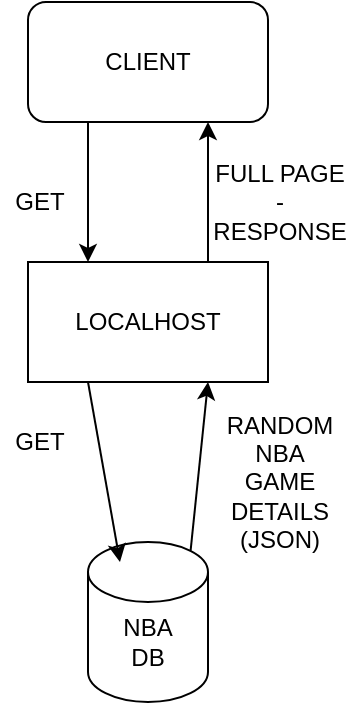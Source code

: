 <mxfile version="15.0.6" type="device"><diagram id="C5RBs43oDa-KdzZeNtuy" name="Page-1"><mxGraphModel dx="1422" dy="780" grid="1" gridSize="10" guides="1" tooltips="1" connect="1" arrows="1" fold="1" page="1" pageScale="1" pageWidth="827" pageHeight="1169" math="0" shadow="0"><root><mxCell id="WIyWlLk6GJQsqaUBKTNV-0"/><mxCell id="WIyWlLk6GJQsqaUBKTNV-1" parent="WIyWlLk6GJQsqaUBKTNV-0"/><mxCell id="iEYcUQg1vsVvhyxxaqpb-0" value="CLIENT" style="rounded=1;whiteSpace=wrap;html=1;" vertex="1" parent="WIyWlLk6GJQsqaUBKTNV-1"><mxGeometry x="354" y="100" width="120" height="60" as="geometry"/></mxCell><mxCell id="iEYcUQg1vsVvhyxxaqpb-1" value="LOCALHOST" style="rounded=0;whiteSpace=wrap;html=1;" vertex="1" parent="WIyWlLk6GJQsqaUBKTNV-1"><mxGeometry x="354" y="230" width="120" height="60" as="geometry"/></mxCell><mxCell id="iEYcUQg1vsVvhyxxaqpb-5" value="GET " style="text;html=1;strokeColor=none;fillColor=none;align=center;verticalAlign=middle;whiteSpace=wrap;rounded=0;" vertex="1" parent="WIyWlLk6GJQsqaUBKTNV-1"><mxGeometry x="340" y="190" width="40" height="20" as="geometry"/></mxCell><mxCell id="iEYcUQg1vsVvhyxxaqpb-7" value="" style="endArrow=classic;html=1;exitX=0.25;exitY=1;exitDx=0;exitDy=0;" edge="1" parent="WIyWlLk6GJQsqaUBKTNV-1" source="iEYcUQg1vsVvhyxxaqpb-0"><mxGeometry width="50" height="50" relative="1" as="geometry"><mxPoint x="340" y="420" as="sourcePoint"/><mxPoint x="384" y="230" as="targetPoint"/></mxGeometry></mxCell><mxCell id="iEYcUQg1vsVvhyxxaqpb-8" value="" style="shape=cylinder3;whiteSpace=wrap;html=1;boundedLbl=1;backgroundOutline=1;size=15;" vertex="1" parent="WIyWlLk6GJQsqaUBKTNV-1"><mxGeometry x="384" y="370" width="60" height="80" as="geometry"/></mxCell><mxCell id="iEYcUQg1vsVvhyxxaqpb-9" value="NBA DB" style="text;html=1;strokeColor=none;fillColor=none;align=center;verticalAlign=middle;whiteSpace=wrap;rounded=0;" vertex="1" parent="WIyWlLk6GJQsqaUBKTNV-1"><mxGeometry x="394" y="410" width="40" height="20" as="geometry"/></mxCell><mxCell id="iEYcUQg1vsVvhyxxaqpb-10" value="" style="endArrow=classic;html=1;exitX=0.25;exitY=1;exitDx=0;exitDy=0;" edge="1" parent="WIyWlLk6GJQsqaUBKTNV-1" source="iEYcUQg1vsVvhyxxaqpb-1"><mxGeometry width="50" height="50" relative="1" as="geometry"><mxPoint x="340" y="420" as="sourcePoint"/><mxPoint x="400" y="380" as="targetPoint"/></mxGeometry></mxCell><mxCell id="iEYcUQg1vsVvhyxxaqpb-11" value="GET" style="text;html=1;strokeColor=none;fillColor=none;align=center;verticalAlign=middle;whiteSpace=wrap;rounded=0;" vertex="1" parent="WIyWlLk6GJQsqaUBKTNV-1"><mxGeometry x="340" y="310" width="40" height="20" as="geometry"/></mxCell><mxCell id="iEYcUQg1vsVvhyxxaqpb-12" value="" style="endArrow=classic;html=1;exitX=0.855;exitY=0;exitDx=0;exitDy=4.35;exitPerimeter=0;entryX=0.75;entryY=1;entryDx=0;entryDy=0;" edge="1" parent="WIyWlLk6GJQsqaUBKTNV-1" source="iEYcUQg1vsVvhyxxaqpb-8" target="iEYcUQg1vsVvhyxxaqpb-1"><mxGeometry width="50" height="50" relative="1" as="geometry"><mxPoint x="440" y="350" as="sourcePoint"/><mxPoint x="490" y="300" as="targetPoint"/></mxGeometry></mxCell><mxCell id="iEYcUQg1vsVvhyxxaqpb-13" value="RANDOM NBA GAME DETAILS (JSON)" style="text;html=1;strokeColor=none;fillColor=none;align=center;verticalAlign=middle;whiteSpace=wrap;rounded=0;" vertex="1" parent="WIyWlLk6GJQsqaUBKTNV-1"><mxGeometry x="460" y="330" width="40" height="20" as="geometry"/></mxCell><mxCell id="iEYcUQg1vsVvhyxxaqpb-20" value="" style="endArrow=classic;html=1;exitX=0.75;exitY=0;exitDx=0;exitDy=0;entryX=0.75;entryY=1;entryDx=0;entryDy=0;" edge="1" parent="WIyWlLk6GJQsqaUBKTNV-1" source="iEYcUQg1vsVvhyxxaqpb-1" target="iEYcUQg1vsVvhyxxaqpb-0"><mxGeometry width="50" height="50" relative="1" as="geometry"><mxPoint x="440" y="210" as="sourcePoint"/><mxPoint x="490" y="160" as="targetPoint"/></mxGeometry></mxCell><mxCell id="iEYcUQg1vsVvhyxxaqpb-21" value="FULL PAGE - RESPONSE" style="text;html=1;strokeColor=none;fillColor=none;align=center;verticalAlign=middle;whiteSpace=wrap;rounded=0;" vertex="1" parent="WIyWlLk6GJQsqaUBKTNV-1"><mxGeometry x="460" y="190" width="40" height="20" as="geometry"/></mxCell></root></mxGraphModel></diagram></mxfile>